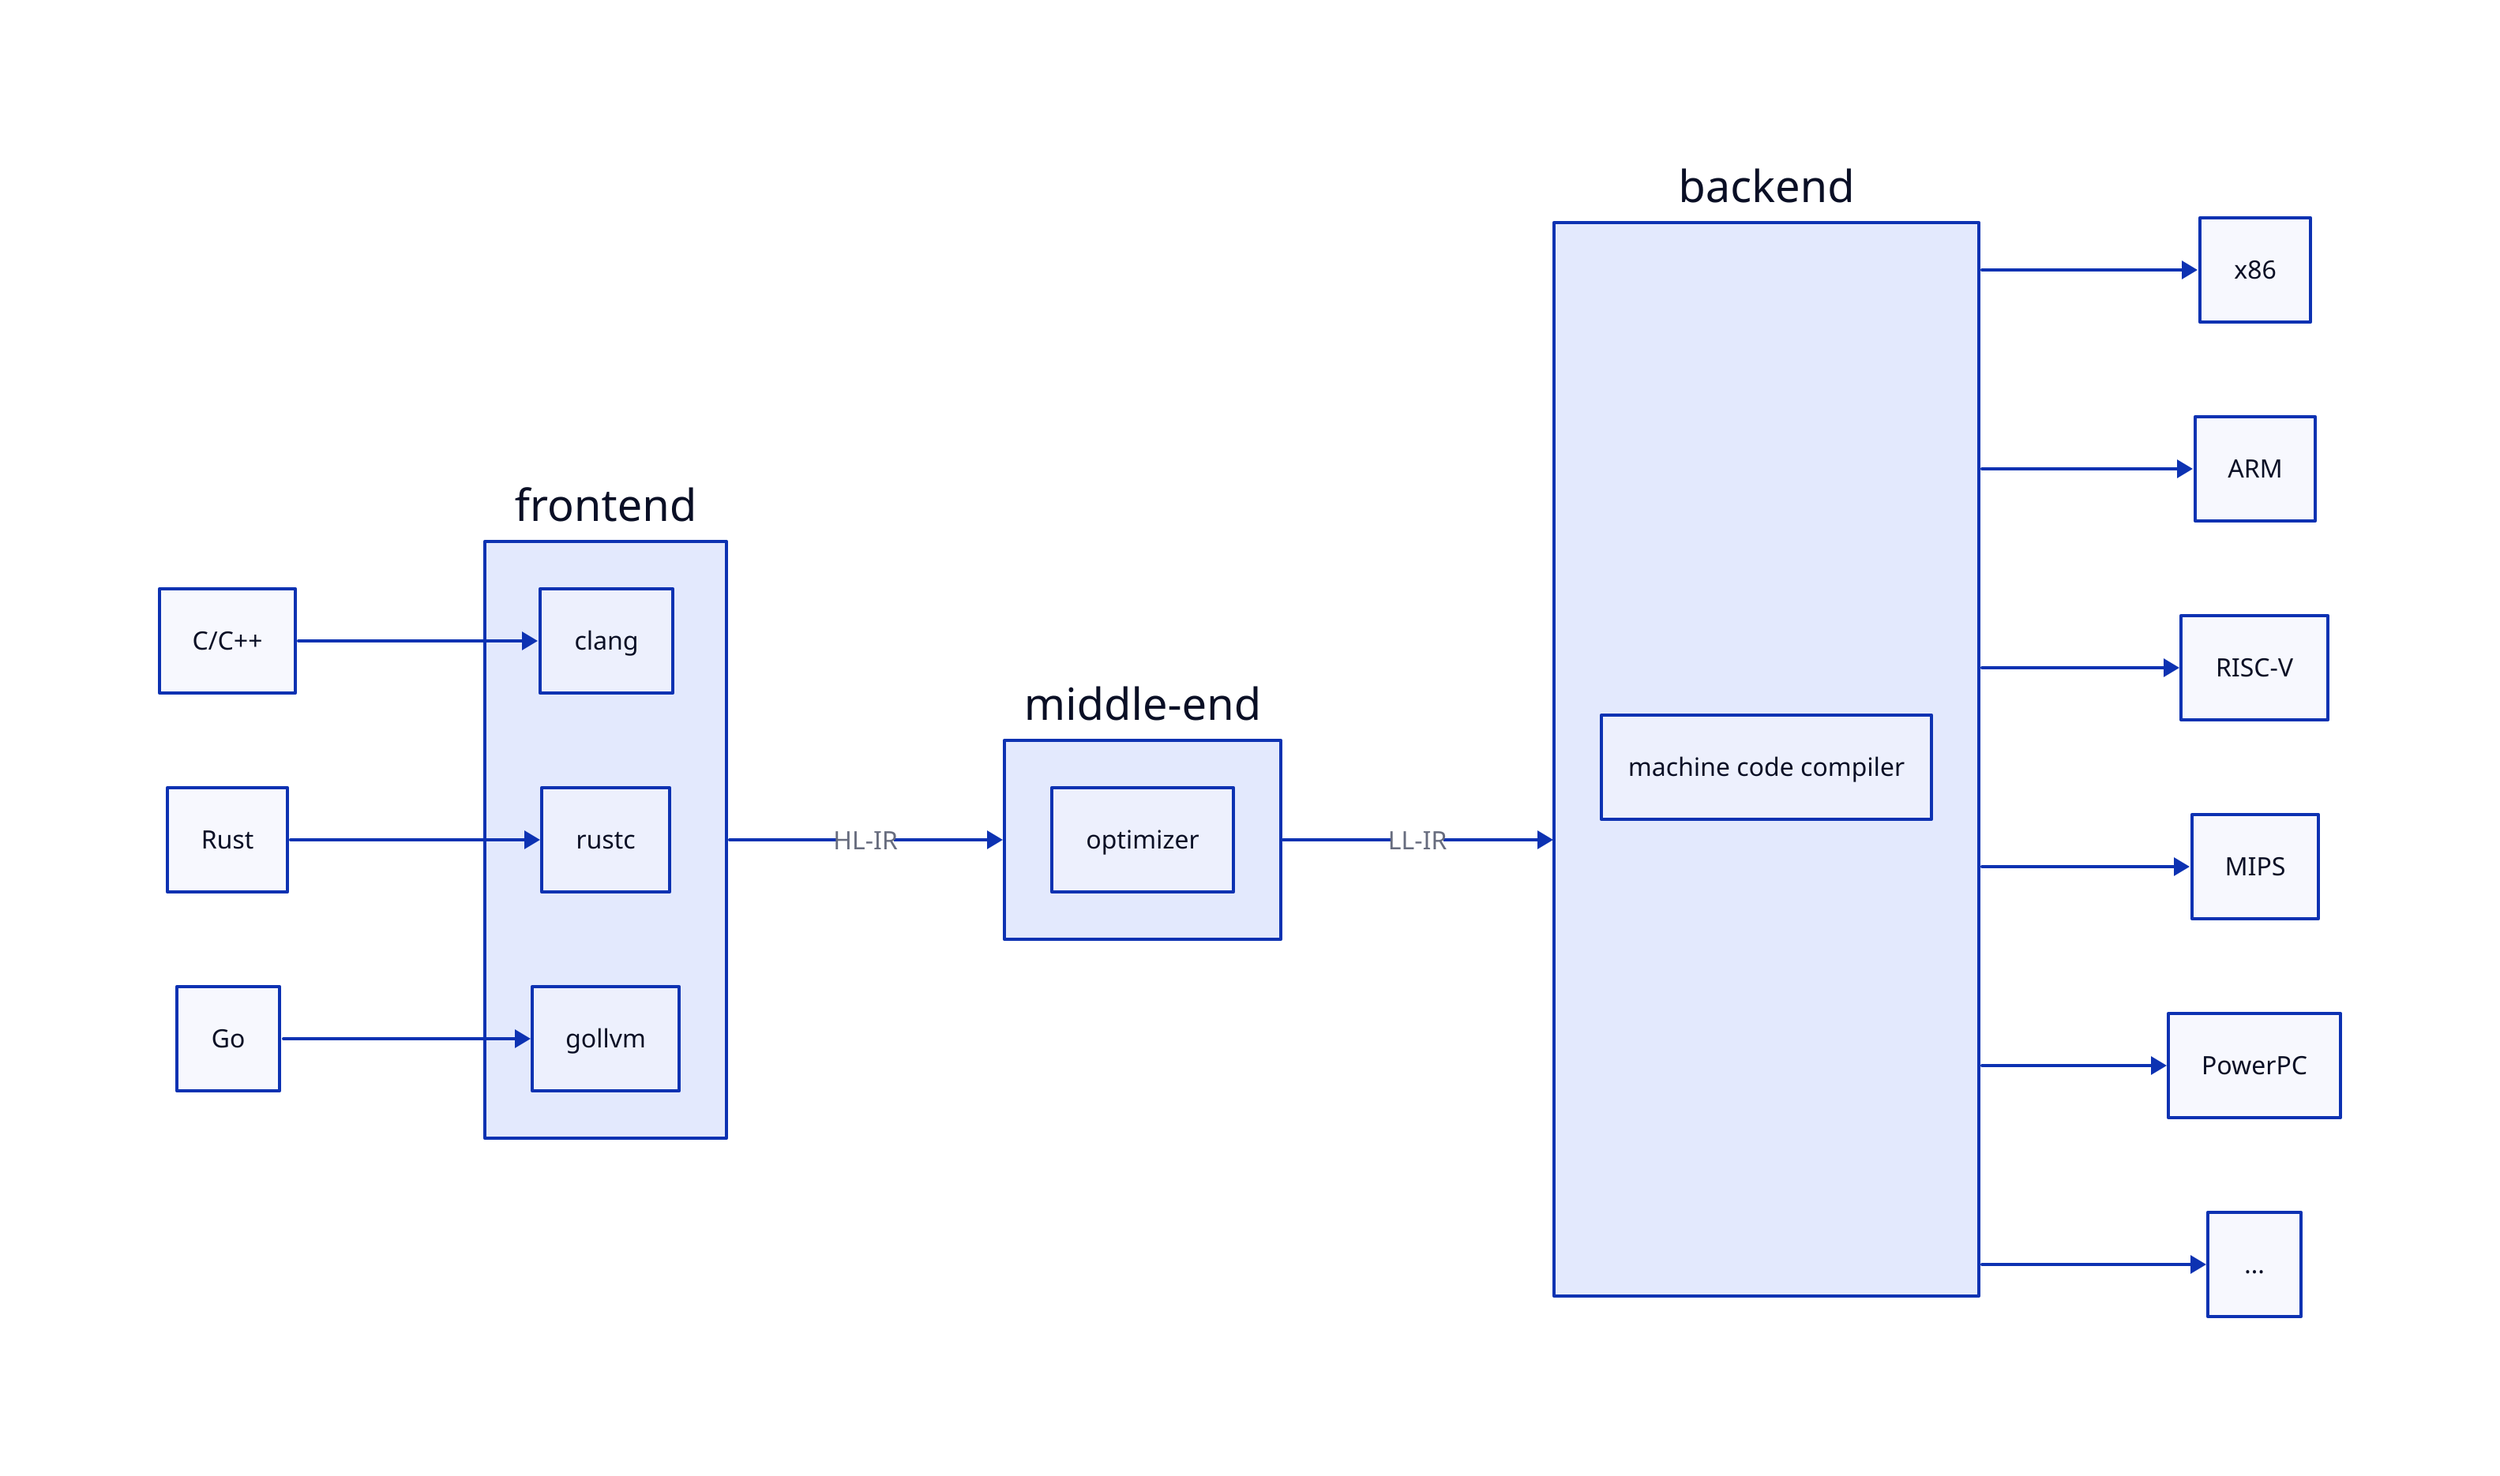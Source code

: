 direction: right

frontend {
  clang
  rustc
  gollvm
}

C/C++ -> frontend.clang
Rust  -> frontend.rustc
Go    -> frontend.gollvm

middle-end {
  optimizer
}

frontend -> middle-end: HL-IR

backend {
  machine code compiler
}

middle-end -> backend: LL-IR

backend -> x86
backend -> ARM
backend -> RISC-V
backend -> MIPS
backend -> PowerPC
backend -> "..."
